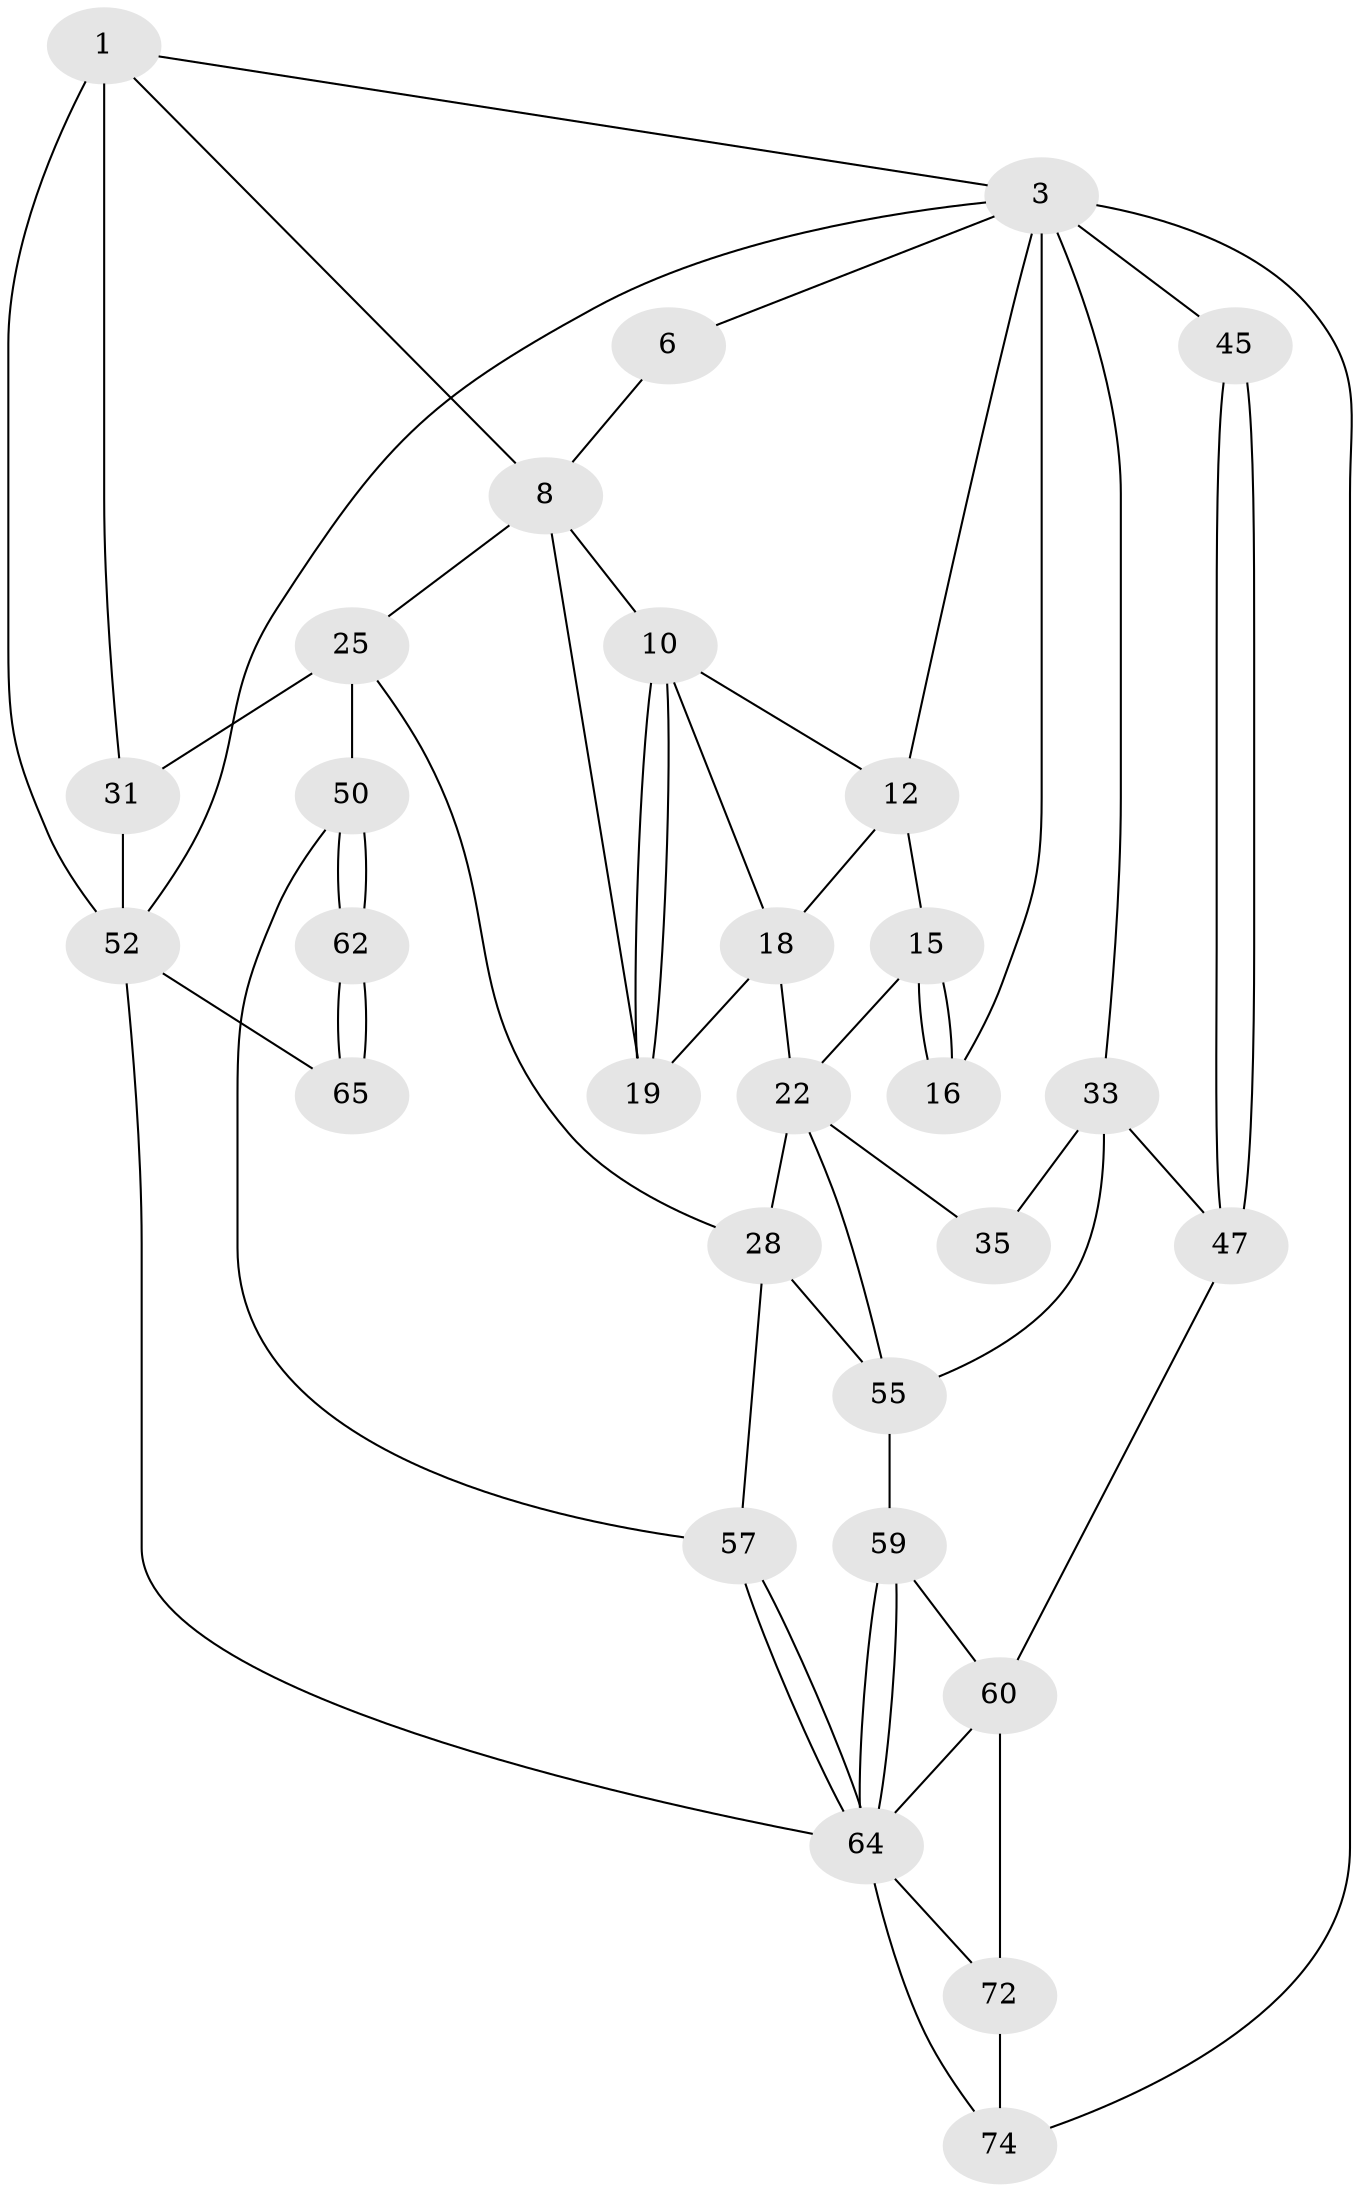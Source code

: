 // original degree distribution, {3: 0.04054054054054054, 6: 0.25675675675675674, 5: 0.44594594594594594, 4: 0.25675675675675674}
// Generated by graph-tools (version 1.1) at 2025/21/03/04/25 18:21:18]
// undirected, 29 vertices, 59 edges
graph export_dot {
graph [start="1"]
  node [color=gray90,style=filled];
  1 [pos="+0.9064757457757862+0",super="+2+7"];
  3 [pos="+0+0",super="+46+4+39"];
  6 [pos="+0.5851265873323018+0"];
  8 [pos="+0.8035611991688764+0.2357636237569137",super="+21+9"];
  10 [pos="+0.5886164632608871+0.16814797799386835",super="+11"];
  12 [pos="+0.49909313442630465+0.15515519791254012",super="+13"];
  15 [pos="+0.37246620357856175+0.3274904321066089"];
  16 [pos="+0+0"];
  18 [pos="+0.5148867434953206+0.2751911235854316",super="+20"];
  19 [pos="+0.6139934409495776+0.2880317567643975"];
  22 [pos="+0.5962103437273883+0.3012684427380199",super="+30+23"];
  25 [pos="+0.8243822391829602+0.33006479535161365",super="+26"];
  28 [pos="+0.6933030162663993+0.4890405390899556",super="+54+29"];
  31 [pos="+1+0",super="+32"];
  33 [pos="+0.12381113696600335+0.2856633553742018",super="+34+37"];
  35 [pos="+0.37069429081779287+0.4525604069931253"];
  45 [pos="+0+0.7394022048909953"];
  47 [pos="+0+0.7217779690310729"];
  50 [pos="+0.9151751146766721+0.6761471101577606",super="+51"];
  52 [pos="+1+1",super="+53+67"];
  55 [pos="+0.5109534070394964+0.6313739684276849",super="+58"];
  57 [pos="+0.6252487369984597+0.6901721982720175"];
  59 [pos="+0.33933148265364443+0.7773324162722518"];
  60 [pos="+0.21017716766603148+0.8100009107176303",super="+61+71"];
  62 [pos="+0.9395374215294952+0.8243015570974443",super="+63"];
  64 [pos="+0.5218649406106054+0.9751192711041259",super="+68"];
  65 [pos="+0.9822654333658969+0.8795138265786414",super="+66"];
  72 [pos="+0.18333232628767712+0.9349089137940847",super="+73"];
  74 [pos="+0.1814322250222862+1"];
  1 -- 3;
  1 -- 52;
  1 -- 31 [weight=2];
  1 -- 8;
  3 -- 74;
  3 -- 52;
  3 -- 45 [weight=2];
  3 -- 16;
  3 -- 6;
  3 -- 33;
  3 -- 12;
  6 -- 8;
  8 -- 25;
  8 -- 19;
  8 -- 10;
  10 -- 19;
  10 -- 19;
  10 -- 18;
  10 -- 12;
  12 -- 18;
  12 -- 15;
  15 -- 16;
  15 -- 16;
  15 -- 22;
  18 -- 19;
  18 -- 22;
  22 -- 28 [weight=2];
  22 -- 35;
  22 -- 55;
  25 -- 50 [weight=2];
  25 -- 28;
  25 -- 31 [weight=2];
  28 -- 57;
  28 -- 55;
  31 -- 52;
  33 -- 35 [weight=2];
  33 -- 55;
  33 -- 47;
  45 -- 47;
  45 -- 47;
  47 -- 60;
  50 -- 62 [weight=2];
  50 -- 62;
  50 -- 57;
  52 -- 65 [weight=2];
  52 -- 64;
  55 -- 59;
  57 -- 64;
  57 -- 64;
  59 -- 60;
  59 -- 64;
  59 -- 64;
  60 -- 72 [weight=2];
  60 -- 64;
  62 -- 65 [weight=2];
  62 -- 65;
  64 -- 72;
  64 -- 74;
  72 -- 74;
}
